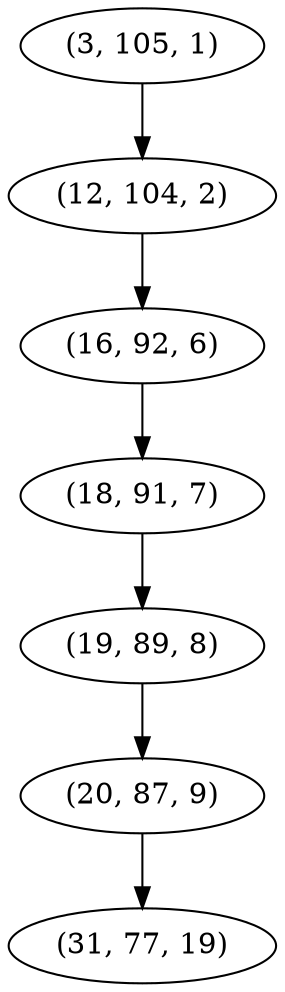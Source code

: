 digraph tree {
    "(3, 105, 1)";
    "(12, 104, 2)";
    "(16, 92, 6)";
    "(18, 91, 7)";
    "(19, 89, 8)";
    "(20, 87, 9)";
    "(31, 77, 19)";
    "(3, 105, 1)" -> "(12, 104, 2)";
    "(12, 104, 2)" -> "(16, 92, 6)";
    "(16, 92, 6)" -> "(18, 91, 7)";
    "(18, 91, 7)" -> "(19, 89, 8)";
    "(19, 89, 8)" -> "(20, 87, 9)";
    "(20, 87, 9)" -> "(31, 77, 19)";
}
